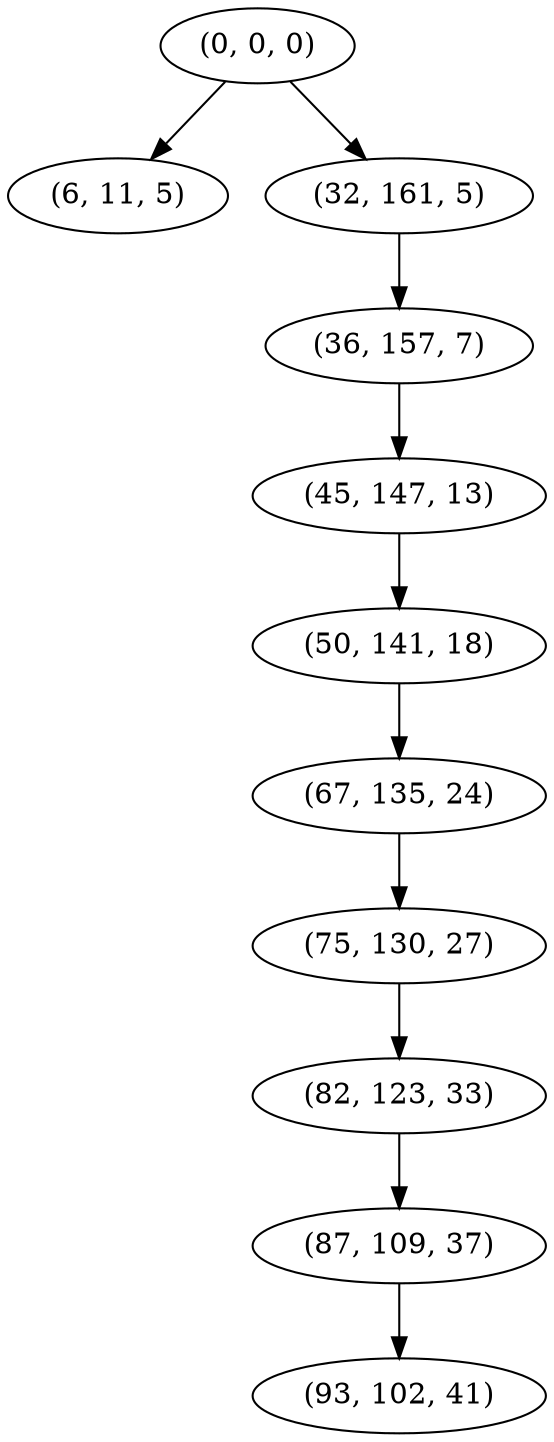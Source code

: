 digraph tree {
    "(0, 0, 0)";
    "(6, 11, 5)";
    "(32, 161, 5)";
    "(36, 157, 7)";
    "(45, 147, 13)";
    "(50, 141, 18)";
    "(67, 135, 24)";
    "(75, 130, 27)";
    "(82, 123, 33)";
    "(87, 109, 37)";
    "(93, 102, 41)";
    "(0, 0, 0)" -> "(6, 11, 5)";
    "(0, 0, 0)" -> "(32, 161, 5)";
    "(32, 161, 5)" -> "(36, 157, 7)";
    "(36, 157, 7)" -> "(45, 147, 13)";
    "(45, 147, 13)" -> "(50, 141, 18)";
    "(50, 141, 18)" -> "(67, 135, 24)";
    "(67, 135, 24)" -> "(75, 130, 27)";
    "(75, 130, 27)" -> "(82, 123, 33)";
    "(82, 123, 33)" -> "(87, 109, 37)";
    "(87, 109, 37)" -> "(93, 102, 41)";
}
